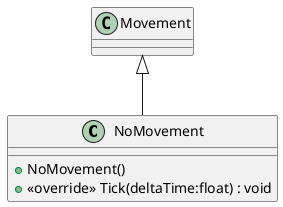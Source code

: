 @startuml
class NoMovement {
    + NoMovement()
    + <<override>> Tick(deltaTime:float) : void
}
Movement <|-- NoMovement
@enduml
